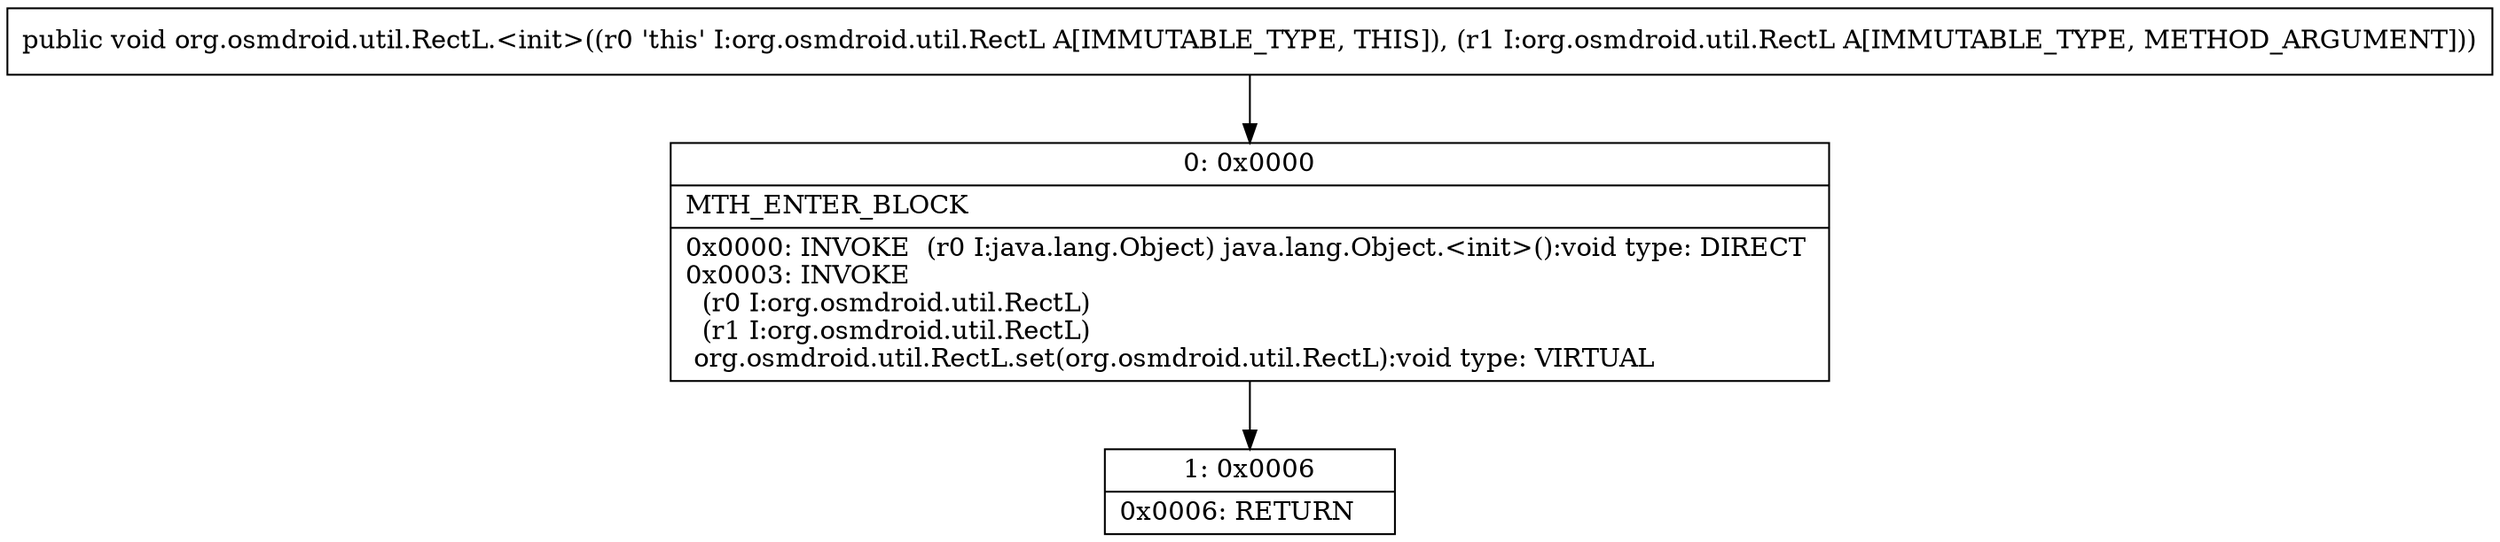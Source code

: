 digraph "CFG fororg.osmdroid.util.RectL.\<init\>(Lorg\/osmdroid\/util\/RectL;)V" {
Node_0 [shape=record,label="{0\:\ 0x0000|MTH_ENTER_BLOCK\l|0x0000: INVOKE  (r0 I:java.lang.Object) java.lang.Object.\<init\>():void type: DIRECT \l0x0003: INVOKE  \l  (r0 I:org.osmdroid.util.RectL)\l  (r1 I:org.osmdroid.util.RectL)\l org.osmdroid.util.RectL.set(org.osmdroid.util.RectL):void type: VIRTUAL \l}"];
Node_1 [shape=record,label="{1\:\ 0x0006|0x0006: RETURN   \l}"];
MethodNode[shape=record,label="{public void org.osmdroid.util.RectL.\<init\>((r0 'this' I:org.osmdroid.util.RectL A[IMMUTABLE_TYPE, THIS]), (r1 I:org.osmdroid.util.RectL A[IMMUTABLE_TYPE, METHOD_ARGUMENT])) }"];
MethodNode -> Node_0;
Node_0 -> Node_1;
}

